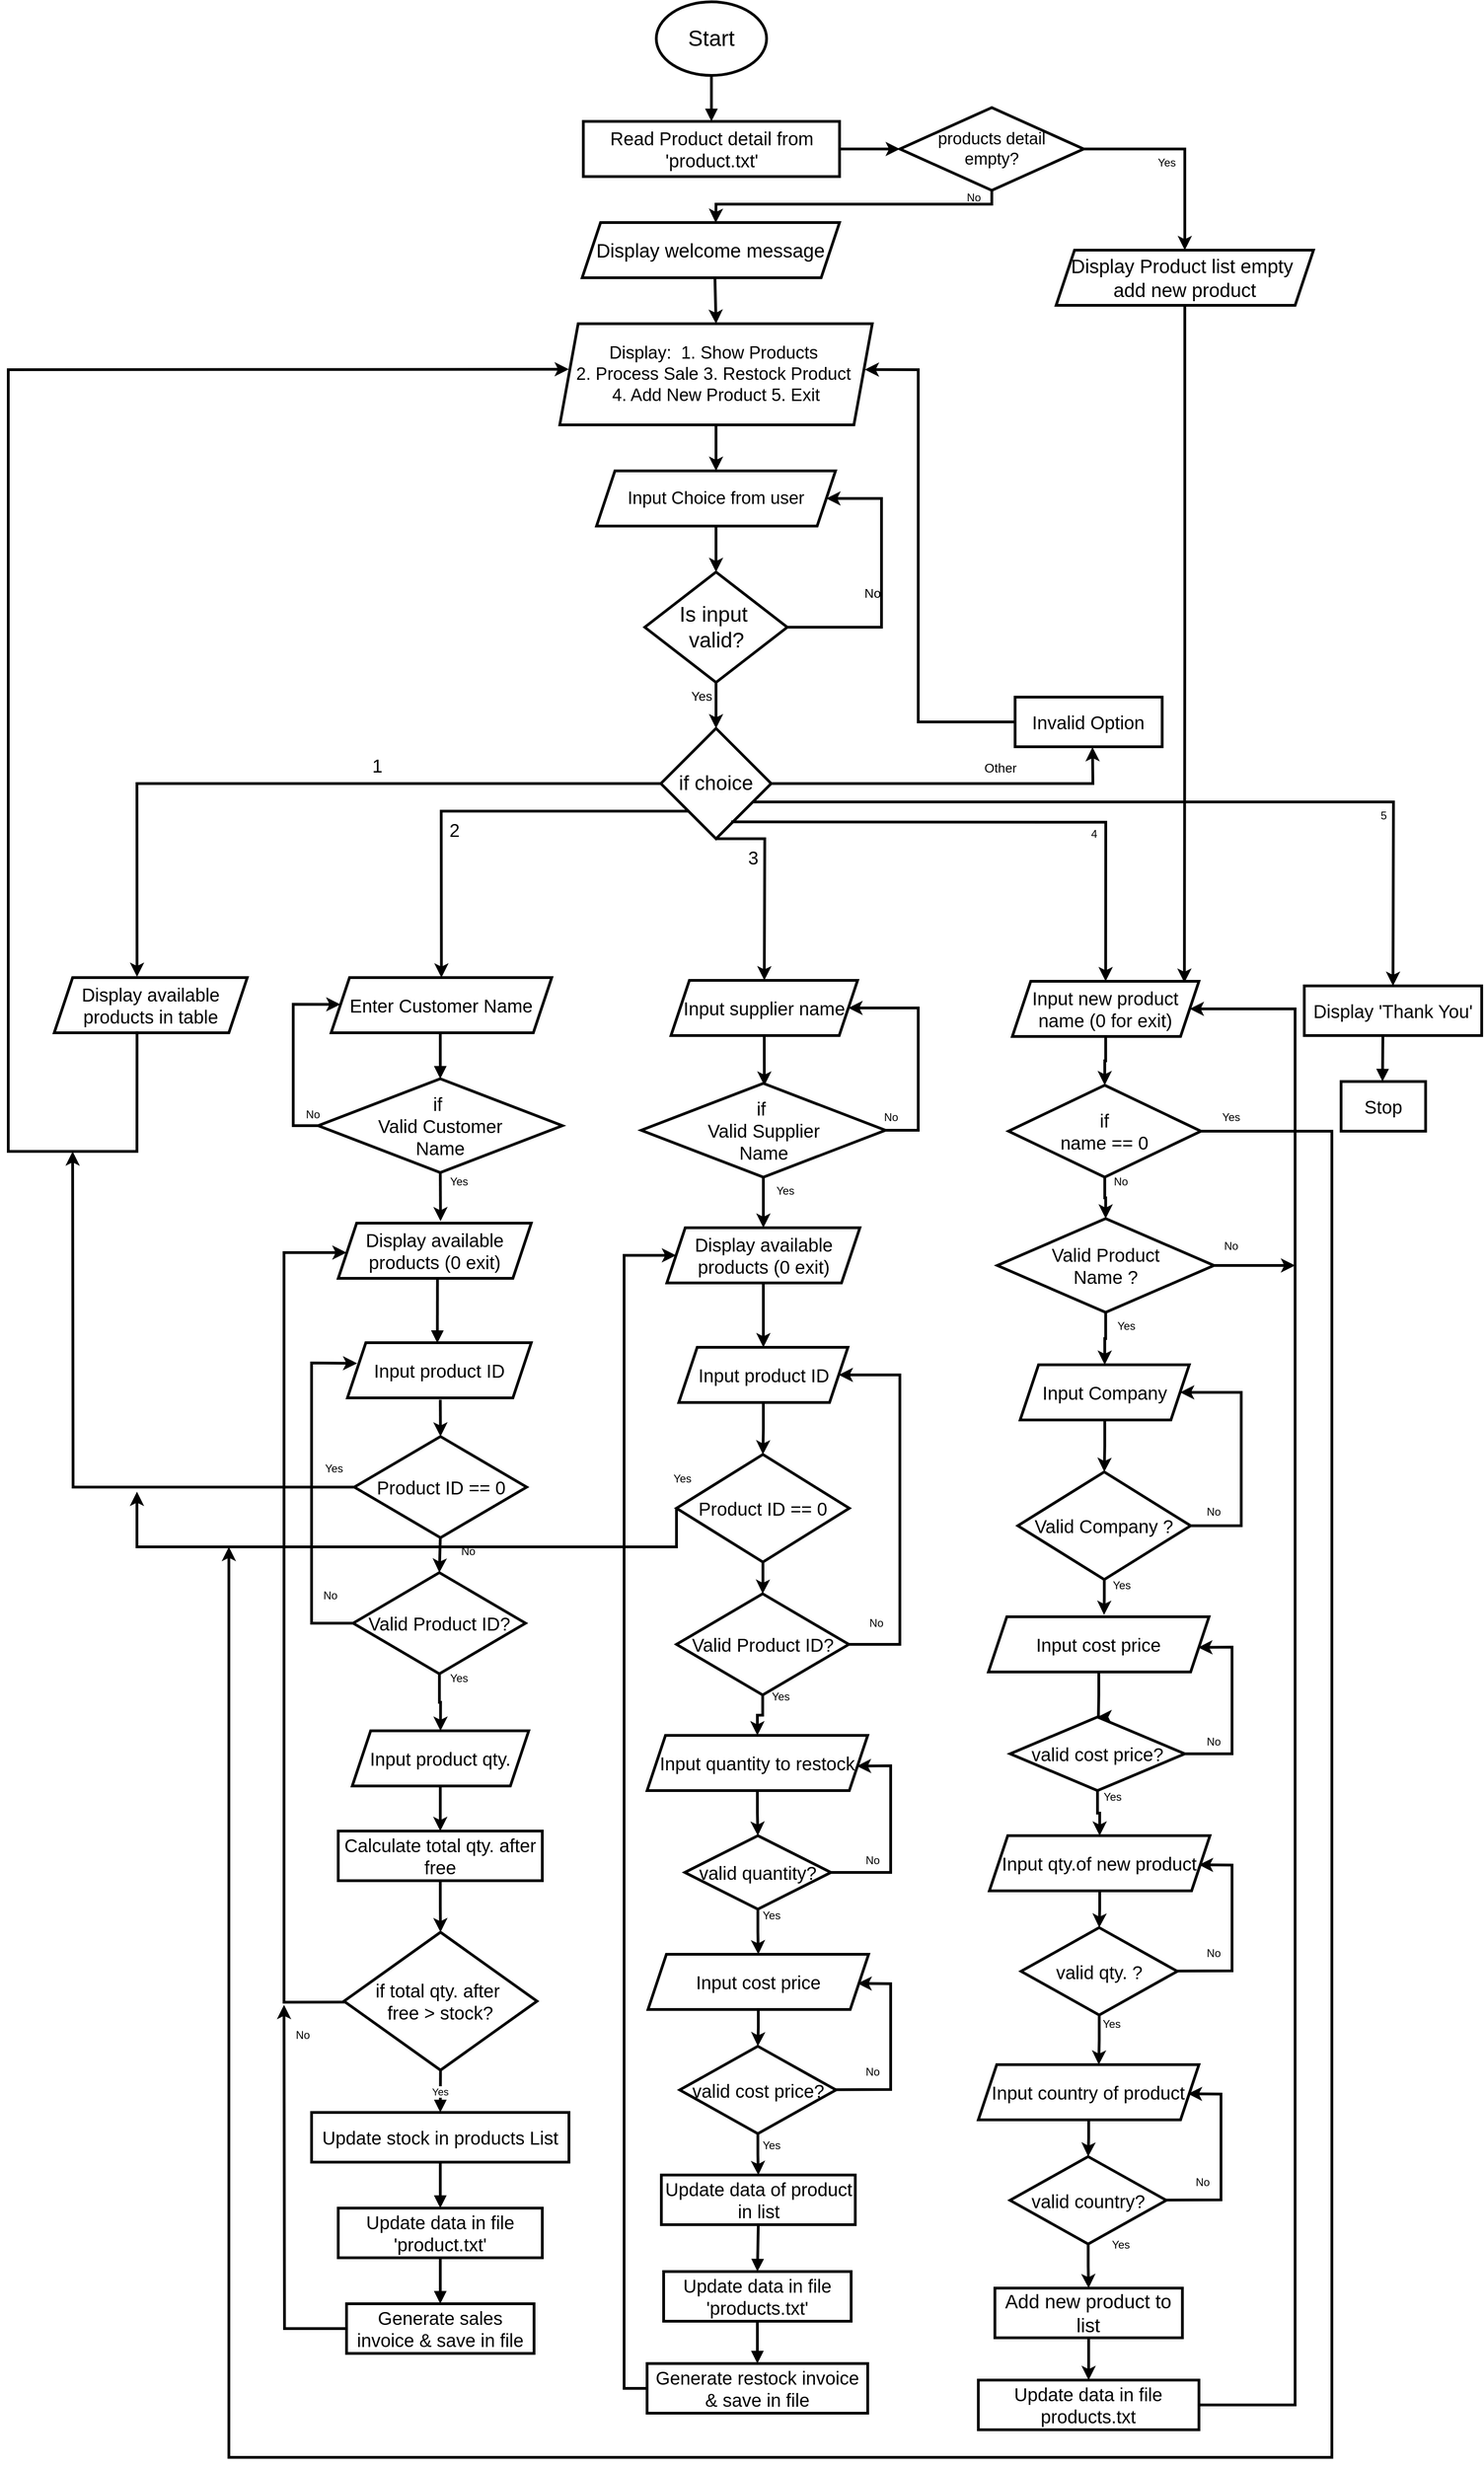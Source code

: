 <mxfile version="27.0.4">
  <diagram id="C5RBs43oDa-KdzZeNtuy" name="Page-1">
    <mxGraphModel grid="1" page="1" gridSize="10" guides="1" tooltips="1" connect="1" arrows="1" fold="1" pageScale="1" pageWidth="827" pageHeight="1169" math="0" shadow="0">
      <root>
        <mxCell id="WIyWlLk6GJQsqaUBKTNV-0" />
        <mxCell id="WIyWlLk6GJQsqaUBKTNV-1" parent="WIyWlLk6GJQsqaUBKTNV-0" />
        <mxCell id="2gYAxQZ4vQrhyPW2zkAL-4" value="Is input &#xa;valid?" style="rhombus;strokeWidth=3;whiteSpace=wrap;fontSize=23;" vertex="1" parent="WIyWlLk6GJQsqaUBKTNV-1">
          <mxGeometry x="1002.5" y="420" width="155" height="120" as="geometry" />
        </mxCell>
        <mxCell id="2gYAxQZ4vQrhyPW2zkAL-9" value="Invalid Option" style="whiteSpace=wrap;strokeWidth=3;fontSize=20;" vertex="1" parent="WIyWlLk6GJQsqaUBKTNV-1">
          <mxGeometry x="1405.37" y="556" width="160" height="54" as="geometry" />
        </mxCell>
        <mxCell id="2gYAxQZ4vQrhyPW2zkAL-15" value="Product ID == 0" style="rhombus;strokeWidth=3;whiteSpace=wrap;fontSize=20;" vertex="1" parent="WIyWlLk6GJQsqaUBKTNV-1">
          <mxGeometry x="686.5" y="1360" width="187.5" height="110" as="geometry" />
        </mxCell>
        <mxCell id="2gYAxQZ4vQrhyPW2zkAL-18" value="if total qty. after &#xa;free &gt; stock?" style="rhombus;strokeWidth=3;whiteSpace=wrap;fontSize=20;" vertex="1" parent="WIyWlLk6GJQsqaUBKTNV-1">
          <mxGeometry x="675.25" y="1899" width="210" height="150" as="geometry" />
        </mxCell>
        <mxCell id="2gYAxQZ4vQrhyPW2zkAL-19" value="Update stock in products List" style="whiteSpace=wrap;strokeWidth=3;fontSize=20;" vertex="1" parent="WIyWlLk6GJQsqaUBKTNV-1">
          <mxGeometry x="640" y="2095" width="280" height="54" as="geometry" />
        </mxCell>
        <mxCell id="2gYAxQZ4vQrhyPW2zkAL-20" value="Update data in file &#39;product.txt&#39;" style="whiteSpace=wrap;strokeWidth=3;fontSize=20;" vertex="1" parent="WIyWlLk6GJQsqaUBKTNV-1">
          <mxGeometry x="669" y="2199" width="222" height="54" as="geometry" />
        </mxCell>
        <mxCell id="nobR14GcMmVZkd8fnn23-157" style="edgeStyle=orthogonalEdgeStyle;rounded=0;orthogonalLoop=1;jettySize=auto;html=1;strokeWidth=3;" edge="1" parent="WIyWlLk6GJQsqaUBKTNV-1" source="2gYAxQZ4vQrhyPW2zkAL-21">
          <mxGeometry relative="1" as="geometry">
            <mxPoint x="610" y="1978" as="targetPoint" />
          </mxGeometry>
        </mxCell>
        <mxCell id="2gYAxQZ4vQrhyPW2zkAL-21" value="Generate sales invoice &amp; save in file" style="whiteSpace=wrap;strokeWidth=3;fontSize=20;" vertex="1" parent="WIyWlLk6GJQsqaUBKTNV-1">
          <mxGeometry x="678" y="2303" width="204" height="54" as="geometry" />
        </mxCell>
        <mxCell id="nobR14GcMmVZkd8fnn23-161" style="edgeStyle=orthogonalEdgeStyle;rounded=0;orthogonalLoop=1;jettySize=auto;html=1;entryX=0.5;entryY=0;entryDx=0;entryDy=0;strokeWidth=3;" edge="1" parent="WIyWlLk6GJQsqaUBKTNV-1" source="2gYAxQZ4vQrhyPW2zkAL-25" target="nobR14GcMmVZkd8fnn23-159">
          <mxGeometry relative="1" as="geometry" />
        </mxCell>
        <mxCell id="nobR14GcMmVZkd8fnn23-174" style="edgeStyle=orthogonalEdgeStyle;rounded=0;orthogonalLoop=1;jettySize=auto;html=1;exitX=0;exitY=0.5;exitDx=0;exitDy=0;strokeWidth=3;" edge="1" parent="WIyWlLk6GJQsqaUBKTNV-1" source="2gYAxQZ4vQrhyPW2zkAL-25">
          <mxGeometry relative="1" as="geometry">
            <mxPoint x="450" y="1420" as="targetPoint" />
            <Array as="points">
              <mxPoint x="1037" y="1480" />
              <mxPoint x="450" y="1480" />
            </Array>
          </mxGeometry>
        </mxCell>
        <mxCell id="2gYAxQZ4vQrhyPW2zkAL-25" value="Product ID == 0" style="rhombus;strokeWidth=3;whiteSpace=wrap;fontSize=20;" vertex="1" parent="WIyWlLk6GJQsqaUBKTNV-1">
          <mxGeometry x="1037" y="1379.5" width="188" height="117" as="geometry" />
        </mxCell>
        <mxCell id="nobR14GcMmVZkd8fnn23-61" style="edgeStyle=orthogonalEdgeStyle;rounded=0;orthogonalLoop=1;jettySize=auto;html=1;entryX=0.5;entryY=0;entryDx=0;entryDy=0;strokeWidth=3;" edge="1" parent="WIyWlLk6GJQsqaUBKTNV-1" source="2gYAxQZ4vQrhyPW2zkAL-27" target="2QDO2DE-Og6qvGLziXUL-4">
          <mxGeometry relative="1" as="geometry" />
        </mxCell>
        <mxCell id="2gYAxQZ4vQrhyPW2zkAL-27" value="valid quantity?" style="rhombus;strokeWidth=3;whiteSpace=wrap;fontSize=20;" vertex="1" parent="WIyWlLk6GJQsqaUBKTNV-1">
          <mxGeometry x="1046" y="1794" width="159" height="80" as="geometry" />
        </mxCell>
        <mxCell id="nobR14GcMmVZkd8fnn23-69" style="edgeStyle=orthogonalEdgeStyle;rounded=0;orthogonalLoop=1;jettySize=auto;html=1;entryX=0.5;entryY=0;entryDx=0;entryDy=0;strokeWidth=3;" edge="1" parent="WIyWlLk6GJQsqaUBKTNV-1" source="2gYAxQZ4vQrhyPW2zkAL-29" target="2gYAxQZ4vQrhyPW2zkAL-30">
          <mxGeometry relative="1" as="geometry" />
        </mxCell>
        <mxCell id="2gYAxQZ4vQrhyPW2zkAL-29" value="valid cost price?" style="rhombus;strokeWidth=3;whiteSpace=wrap;fontSize=20;" vertex="1" parent="WIyWlLk6GJQsqaUBKTNV-1">
          <mxGeometry x="1040.5" y="2023" width="170" height="95" as="geometry" />
        </mxCell>
        <mxCell id="2gYAxQZ4vQrhyPW2zkAL-30" value="Update data of product in list" style="whiteSpace=wrap;strokeWidth=3;fontSize=20;" vertex="1" parent="WIyWlLk6GJQsqaUBKTNV-1">
          <mxGeometry x="1020.5" y="2163" width="211" height="54" as="geometry" />
        </mxCell>
        <mxCell id="2gYAxQZ4vQrhyPW2zkAL-31" value="Update data in file &#39;products.txt&#39;" style="whiteSpace=wrap;strokeWidth=3;fontSize=20;" vertex="1" parent="WIyWlLk6GJQsqaUBKTNV-1">
          <mxGeometry x="1023" y="2268" width="204" height="54" as="geometry" />
        </mxCell>
        <mxCell id="nobR14GcMmVZkd8fnn23-166" style="edgeStyle=orthogonalEdgeStyle;rounded=0;orthogonalLoop=1;jettySize=auto;html=1;entryX=0;entryY=0.5;entryDx=0;entryDy=0;strokeWidth=3;" edge="1" parent="WIyWlLk6GJQsqaUBKTNV-1" source="2gYAxQZ4vQrhyPW2zkAL-32" target="nobR14GcMmVZkd8fnn23-57">
          <mxGeometry relative="1" as="geometry">
            <Array as="points">
              <mxPoint x="980" y="2395" />
              <mxPoint x="980" y="1163" />
            </Array>
          </mxGeometry>
        </mxCell>
        <mxCell id="2gYAxQZ4vQrhyPW2zkAL-32" value="Generate restock invoice &amp; save in file" style="whiteSpace=wrap;strokeWidth=3;fontSize=20;" vertex="1" parent="WIyWlLk6GJQsqaUBKTNV-1">
          <mxGeometry x="1005" y="2368" width="240" height="54" as="geometry" />
        </mxCell>
        <mxCell id="2gYAxQZ4vQrhyPW2zkAL-34" value="Display &#39;Thank You&#39;" style="whiteSpace=wrap;strokeWidth=3;fontSize=20;" vertex="1" parent="WIyWlLk6GJQsqaUBKTNV-1">
          <mxGeometry x="1720" y="870" width="193" height="54" as="geometry" />
        </mxCell>
        <mxCell id="2gYAxQZ4vQrhyPW2zkAL-35" value="Stop" style="whiteSpace=wrap;strokeWidth=3;fontSize=20;" vertex="1" parent="WIyWlLk6GJQsqaUBKTNV-1">
          <mxGeometry x="1760" y="974" width="92" height="54" as="geometry" />
        </mxCell>
        <mxCell id="2gYAxQZ4vQrhyPW2zkAL-51" value="" style="curved=1;startArrow=none;endArrow=block;rounded=0;entryX=0.5;entryY=0;entryDx=0;entryDy=0;strokeWidth=3;" edge="1" parent="WIyWlLk6GJQsqaUBKTNV-1" target="nobR14GcMmVZkd8fnn23-43">
          <mxGeometry relative="1" as="geometry">
            <Array as="points" />
            <mxPoint x="780" y="922" as="sourcePoint" />
            <mxPoint x="780" y="970" as="targetPoint" />
          </mxGeometry>
        </mxCell>
        <mxCell id="2gYAxQZ4vQrhyPW2zkAL-60" value="Yes" style="curved=1;startArrow=none;endArrow=block;exitX=0.5;exitY=1;entryX=0.5;entryY=0;rounded=0;strokeWidth=3;" edge="1" parent="WIyWlLk6GJQsqaUBKTNV-1" source="2gYAxQZ4vQrhyPW2zkAL-18" target="2gYAxQZ4vQrhyPW2zkAL-19">
          <mxGeometry relative="1" as="geometry">
            <Array as="points" />
          </mxGeometry>
        </mxCell>
        <mxCell id="2gYAxQZ4vQrhyPW2zkAL-61" value="" style="curved=1;startArrow=none;endArrow=block;exitX=0.5;exitY=1;entryX=0.5;entryY=0;rounded=0;strokeWidth=3;" edge="1" parent="WIyWlLk6GJQsqaUBKTNV-1" source="2gYAxQZ4vQrhyPW2zkAL-19" target="2gYAxQZ4vQrhyPW2zkAL-20">
          <mxGeometry relative="1" as="geometry">
            <Array as="points" />
          </mxGeometry>
        </mxCell>
        <mxCell id="2gYAxQZ4vQrhyPW2zkAL-62" value="" style="curved=1;startArrow=none;endArrow=block;exitX=0.5;exitY=1;entryX=0.5;entryY=0;rounded=0;strokeWidth=3;" edge="1" parent="WIyWlLk6GJQsqaUBKTNV-1" source="2gYAxQZ4vQrhyPW2zkAL-20" target="2gYAxQZ4vQrhyPW2zkAL-21">
          <mxGeometry relative="1" as="geometry">
            <Array as="points" />
          </mxGeometry>
        </mxCell>
        <mxCell id="2gYAxQZ4vQrhyPW2zkAL-76" value="" style="curved=1;startArrow=none;endArrow=block;exitX=0.5;exitY=1;entryX=0.5;entryY=0;rounded=0;strokeWidth=3;" edge="1" parent="WIyWlLk6GJQsqaUBKTNV-1" source="2gYAxQZ4vQrhyPW2zkAL-30" target="2gYAxQZ4vQrhyPW2zkAL-31">
          <mxGeometry relative="1" as="geometry">
            <Array as="points" />
          </mxGeometry>
        </mxCell>
        <mxCell id="2gYAxQZ4vQrhyPW2zkAL-77" value="" style="curved=1;startArrow=none;endArrow=block;exitX=0.5;exitY=1;entryX=0.5;entryY=0;rounded=0;strokeWidth=3;" edge="1" parent="WIyWlLk6GJQsqaUBKTNV-1" source="2gYAxQZ4vQrhyPW2zkAL-31" target="2gYAxQZ4vQrhyPW2zkAL-32">
          <mxGeometry relative="1" as="geometry">
            <Array as="points" />
          </mxGeometry>
        </mxCell>
        <mxCell id="2gYAxQZ4vQrhyPW2zkAL-81" value="" style="curved=1;startArrow=none;endArrow=block;exitX=0.5;exitY=1.01;entryX=0.49;entryY=0.01;rounded=0;strokeWidth=3;" edge="1" parent="WIyWlLk6GJQsqaUBKTNV-1" target="2gYAxQZ4vQrhyPW2zkAL-35">
          <mxGeometry relative="1" as="geometry">
            <Array as="points" />
            <mxPoint x="1805.5" y="924" as="sourcePoint" />
          </mxGeometry>
        </mxCell>
        <mxCell id="2gYAxQZ4vQrhyPW2zkAL-83" value="&lt;font style=&quot;font-size: 24px;&quot;&gt;Start&lt;/font&gt;" style="ellipse;whiteSpace=wrap;html=1;strokeWidth=3;" vertex="1" parent="WIyWlLk6GJQsqaUBKTNV-1">
          <mxGeometry x="1015" y="-200" width="120" height="80" as="geometry" />
        </mxCell>
        <mxCell id="2gYAxQZ4vQrhyPW2zkAL-84" value="&lt;font style=&quot;font-size: 19px;&quot;&gt;Input Choice from user&lt;/font&gt;" style="shape=parallelogram;perimeter=parallelogramPerimeter;whiteSpace=wrap;html=1;fixedSize=1;strokeWidth=3;" vertex="1" parent="WIyWlLk6GJQsqaUBKTNV-1">
          <mxGeometry x="950" y="310" width="260" height="60" as="geometry" />
        </mxCell>
        <mxCell id="2gYAxQZ4vQrhyPW2zkAL-93" value="" style="curved=1;startArrow=none;endArrow=block;exitX=0.5;exitY=1;rounded=0;exitDx=0;exitDy=0;strokeWidth=3;" edge="1" parent="WIyWlLk6GJQsqaUBKTNV-1" source="2gYAxQZ4vQrhyPW2zkAL-83" target="2gYAxQZ4vQrhyPW2zkAL-2">
          <mxGeometry relative="1" as="geometry">
            <Array as="points" />
            <mxPoint x="1069" y="490" as="sourcePoint" />
            <mxPoint x="1071" y="660" as="targetPoint" />
          </mxGeometry>
        </mxCell>
        <mxCell id="nobR14GcMmVZkd8fnn23-144" style="edgeStyle=orthogonalEdgeStyle;rounded=0;orthogonalLoop=1;jettySize=auto;html=1;entryX=0;entryY=0.5;entryDx=0;entryDy=0;strokeWidth=3;" edge="1" parent="WIyWlLk6GJQsqaUBKTNV-1" source="2gYAxQZ4vQrhyPW2zkAL-2" target="nobR14GcMmVZkd8fnn23-142">
          <mxGeometry relative="1" as="geometry" />
        </mxCell>
        <mxCell id="2gYAxQZ4vQrhyPW2zkAL-2" value="Read Product detail from &#39;product.txt&#39;" style="whiteSpace=wrap;strokeWidth=3;fontSize=20;" vertex="1" parent="WIyWlLk6GJQsqaUBKTNV-1">
          <mxGeometry x="935.62" y="-70" width="278.75" height="60" as="geometry" />
        </mxCell>
        <mxCell id="2gYAxQZ4vQrhyPW2zkAL-94" value="&lt;font style=&quot;font-size: 19px;&quot;&gt;Display:&amp;nbsp;&amp;nbsp;&lt;/font&gt;&lt;span style=&quot;font-size: 19px; background-color: transparent; color: light-dark(rgb(0, 0, 0), rgb(255, 255, 255));&quot;&gt;1. Show Products&amp;nbsp;&lt;/span&gt;&lt;div&gt;&lt;div&gt;&lt;font style=&quot;font-size: 19px;&quot;&gt;2. Process Sale&amp;nbsp;&lt;/font&gt;&lt;span style=&quot;font-size: 19px; background-color: transparent; color: light-dark(rgb(0, 0, 0), rgb(255, 255, 255));&quot;&gt;3.&amp;nbsp;&lt;/span&gt;&lt;span style=&quot;font-size: 19px; background-color: transparent; color: light-dark(rgb(0, 0, 0), rgb(255, 255, 255));&quot;&gt;Restock Product&amp;nbsp;&lt;/span&gt;&lt;/div&gt;&lt;div&gt;&lt;span style=&quot;background-color: transparent; color: light-dark(rgb(0, 0, 0), rgb(255, 255, 255));&quot;&gt;&lt;font style=&quot;font-size: 19px;&quot;&gt;4. Add New Product&amp;nbsp;&lt;/font&gt;&lt;/span&gt;&lt;span style=&quot;font-size: 19px; background-color: transparent; color: light-dark(rgb(0, 0, 0), rgb(255, 255, 255));&quot;&gt;5. Exit&lt;/span&gt;&lt;/div&gt;&lt;/div&gt;" style="shape=parallelogram;perimeter=parallelogramPerimeter;whiteSpace=wrap;html=1;fixedSize=1;strokeWidth=3;" vertex="1" parent="WIyWlLk6GJQsqaUBKTNV-1">
          <mxGeometry x="910" y="150" width="340" height="110" as="geometry" />
        </mxCell>
        <mxCell id="2gYAxQZ4vQrhyPW2zkAL-96" value="&lt;font style=&quot;font-size: 22px;&quot;&gt;if choice&lt;/font&gt;" style="strokeWidth=3;html=1;shape=mxgraph.flowchart.decision;whiteSpace=wrap;" vertex="1" parent="WIyWlLk6GJQsqaUBKTNV-1">
          <mxGeometry x="1020" y="590" width="120" height="120" as="geometry" />
        </mxCell>
        <mxCell id="2gYAxQZ4vQrhyPW2zkAL-97" value="" style="endArrow=classic;html=1;rounded=0;entryX=0.429;entryY=-0.014;entryDx=0;entryDy=0;exitX=0;exitY=0.5;exitDx=0;exitDy=0;exitPerimeter=0;strokeWidth=3;entryPerimeter=0;" edge="1" parent="WIyWlLk6GJQsqaUBKTNV-1" source="2gYAxQZ4vQrhyPW2zkAL-96" target="nobR14GcMmVZkd8fnn23-28">
          <mxGeometry width="50" height="50" relative="1" as="geometry">
            <mxPoint x="1032" y="733" as="sourcePoint" />
            <mxPoint x="433" y="930" as="targetPoint" />
            <Array as="points">
              <mxPoint x="450" y="650" />
            </Array>
          </mxGeometry>
        </mxCell>
        <mxCell id="2gYAxQZ4vQrhyPW2zkAL-101" value="&lt;font style=&quot;font-size: 20px;&quot;&gt;1&lt;/font&gt;" style="text;html=1;align=center;verticalAlign=middle;resizable=0;points=[];autosize=1;strokeColor=none;fillColor=none;strokeWidth=3;" vertex="1" parent="WIyWlLk6GJQsqaUBKTNV-1">
          <mxGeometry x="696" y="610" width="30" height="40" as="geometry" />
        </mxCell>
        <mxCell id="2gYAxQZ4vQrhyPW2zkAL-102" value="&lt;font style=&quot;font-size: 20px;&quot;&gt;2&lt;/font&gt;" style="text;html=1;align=center;verticalAlign=middle;resizable=0;points=[];autosize=1;strokeColor=none;fillColor=none;strokeWidth=3;" vertex="1" parent="WIyWlLk6GJQsqaUBKTNV-1">
          <mxGeometry x="780" y="680" width="30" height="40" as="geometry" />
        </mxCell>
        <mxCell id="2gYAxQZ4vQrhyPW2zkAL-104" value="&lt;font style=&quot;font-size: 20px;&quot;&gt;3&lt;/font&gt;" style="text;html=1;align=center;verticalAlign=middle;resizable=0;points=[];autosize=1;strokeColor=none;fillColor=none;strokeWidth=3;" vertex="1" parent="WIyWlLk6GJQsqaUBKTNV-1">
          <mxGeometry x="1105" y="710" width="30" height="40" as="geometry" />
        </mxCell>
        <mxCell id="2gYAxQZ4vQrhyPW2zkAL-135" value="" style="endArrow=classic;html=1;rounded=0;entryX=0.526;entryY=1.007;entryDx=0;entryDy=0;exitX=1;exitY=0.5;exitDx=0;exitDy=0;exitPerimeter=0;strokeWidth=3;entryPerimeter=0;" edge="1" parent="WIyWlLk6GJQsqaUBKTNV-1" source="2gYAxQZ4vQrhyPW2zkAL-96" target="2gYAxQZ4vQrhyPW2zkAL-9">
          <mxGeometry width="50" height="50" relative="1" as="geometry">
            <mxPoint x="1111" y="713" as="sourcePoint" />
            <mxPoint x="1640.04" y="1006.026" as="targetPoint" />
            <Array as="points">
              <mxPoint x="1490" y="650" />
            </Array>
          </mxGeometry>
        </mxCell>
        <mxCell id="2gYAxQZ4vQrhyPW2zkAL-138" value="&lt;font style=&quot;font-size: 20px;&quot;&gt;Enter Customer Name&lt;/font&gt;" style="shape=parallelogram;perimeter=parallelogramPerimeter;whiteSpace=wrap;html=1;fixedSize=1;strokeWidth=3;" vertex="1" parent="WIyWlLk6GJQsqaUBKTNV-1">
          <mxGeometry x="661.25" y="861" width="240" height="60" as="geometry" />
        </mxCell>
        <mxCell id="2QDO2DE-Og6qvGLziXUL-3" value="&lt;span style=&quot;font-size: 20px;&quot;&gt;Input product qty.&lt;/span&gt;" style="shape=parallelogram;perimeter=parallelogramPerimeter;whiteSpace=wrap;html=1;fixedSize=1;strokeWidth=3;" vertex="1" parent="WIyWlLk6GJQsqaUBKTNV-1">
          <mxGeometry x="684.25" y="1680" width="192" height="60" as="geometry" />
        </mxCell>
        <mxCell id="nobR14GcMmVZkd8fnn23-65" style="edgeStyle=orthogonalEdgeStyle;rounded=0;orthogonalLoop=1;jettySize=auto;html=1;entryX=0.5;entryY=0;entryDx=0;entryDy=0;strokeWidth=3;" edge="1" parent="WIyWlLk6GJQsqaUBKTNV-1" source="2QDO2DE-Og6qvGLziXUL-4" target="2gYAxQZ4vQrhyPW2zkAL-29">
          <mxGeometry relative="1" as="geometry" />
        </mxCell>
        <mxCell id="2QDO2DE-Og6qvGLziXUL-4" value="&lt;span style=&quot;font-size: 20px;&quot;&gt;Input cost price&lt;/span&gt;" style="shape=parallelogram;perimeter=parallelogramPerimeter;whiteSpace=wrap;html=1;fixedSize=1;strokeWidth=3;" vertex="1" parent="WIyWlLk6GJQsqaUBKTNV-1">
          <mxGeometry x="1006" y="1923" width="240" height="60" as="geometry" />
        </mxCell>
        <mxCell id="nobR14GcMmVZkd8fnn23-60" style="edgeStyle=orthogonalEdgeStyle;rounded=0;orthogonalLoop=1;jettySize=auto;html=1;entryX=0.5;entryY=0;entryDx=0;entryDy=0;strokeWidth=3;" edge="1" parent="WIyWlLk6GJQsqaUBKTNV-1" source="2QDO2DE-Og6qvGLziXUL-5" target="2gYAxQZ4vQrhyPW2zkAL-27">
          <mxGeometry relative="1" as="geometry" />
        </mxCell>
        <mxCell id="2QDO2DE-Og6qvGLziXUL-5" value="&lt;span style=&quot;font-size: 20px;&quot;&gt;Input quantity to restock&lt;/span&gt;" style="shape=parallelogram;perimeter=parallelogramPerimeter;whiteSpace=wrap;html=1;fixedSize=1;strokeWidth=3;" vertex="1" parent="WIyWlLk6GJQsqaUBKTNV-1">
          <mxGeometry x="1005" y="1685" width="240" height="60" as="geometry" />
        </mxCell>
        <mxCell id="nobR14GcMmVZkd8fnn23-62" style="edgeStyle=orthogonalEdgeStyle;rounded=0;orthogonalLoop=1;jettySize=auto;html=1;entryX=0.5;entryY=0;entryDx=0;entryDy=0;strokeWidth=3;" edge="1" parent="WIyWlLk6GJQsqaUBKTNV-1" source="2QDO2DE-Og6qvGLziXUL-6" target="2gYAxQZ4vQrhyPW2zkAL-25">
          <mxGeometry relative="1" as="geometry" />
        </mxCell>
        <mxCell id="2QDO2DE-Og6qvGLziXUL-6" value="&lt;span style=&quot;font-size: 20px;&quot;&gt;Input product ID&lt;/span&gt;" style="shape=parallelogram;perimeter=parallelogramPerimeter;whiteSpace=wrap;html=1;fixedSize=1;strokeWidth=3;" vertex="1" parent="WIyWlLk6GJQsqaUBKTNV-1">
          <mxGeometry x="1039.5" y="1263" width="184" height="60" as="geometry" />
        </mxCell>
        <mxCell id="nobR14GcMmVZkd8fnn23-54" style="edgeStyle=orthogonalEdgeStyle;rounded=0;orthogonalLoop=1;jettySize=auto;html=1;entryX=0.504;entryY=0.024;entryDx=0;entryDy=0;entryPerimeter=0;strokeWidth=3;" edge="1" parent="WIyWlLk6GJQsqaUBKTNV-1" source="2QDO2DE-Og6qvGLziXUL-7" target="nobR14GcMmVZkd8fnn23-53">
          <mxGeometry relative="1" as="geometry">
            <mxPoint x="1132.5" y="975" as="targetPoint" />
          </mxGeometry>
        </mxCell>
        <mxCell id="2QDO2DE-Og6qvGLziXUL-7" value="&lt;span style=&quot;font-size: 20px;&quot;&gt;Input supplier name&lt;/span&gt;" style="shape=parallelogram;perimeter=parallelogramPerimeter;whiteSpace=wrap;html=1;fixedSize=1;strokeWidth=3;" vertex="1" parent="WIyWlLk6GJQsqaUBKTNV-1">
          <mxGeometry x="1031" y="864" width="203" height="60" as="geometry" />
        </mxCell>
        <mxCell id="nobR14GcMmVZkd8fnn23-0" value="" style="endArrow=classic;html=1;rounded=0;strokeWidth=3;exitX=0.516;exitY=1.025;exitDx=0;exitDy=0;exitPerimeter=0;" edge="1" parent="WIyWlLk6GJQsqaUBKTNV-1" source="nobR14GcMmVZkd8fnn23-4">
          <mxGeometry width="50" height="50" relative="1" as="geometry">
            <mxPoint x="1079.87" y="94" as="sourcePoint" />
            <mxPoint x="1080" y="150" as="targetPoint" />
          </mxGeometry>
        </mxCell>
        <mxCell id="nobR14GcMmVZkd8fnn23-4" value="&lt;font style=&quot;font-size: 21px;&quot;&gt;Display welcome message&lt;/font&gt;" style="shape=parallelogram;perimeter=parallelogramPerimeter;whiteSpace=wrap;html=1;fixedSize=1;strokeWidth=3;" vertex="1" parent="WIyWlLk6GJQsqaUBKTNV-1">
          <mxGeometry x="934.37" y="40" width="280" height="60" as="geometry" />
        </mxCell>
        <mxCell id="nobR14GcMmVZkd8fnn23-5" value="" style="endArrow=classic;html=1;rounded=0;entryX=0.5;entryY=0;entryDx=0;entryDy=0;strokeWidth=3;" edge="1" parent="WIyWlLk6GJQsqaUBKTNV-1" target="2gYAxQZ4vQrhyPW2zkAL-84">
          <mxGeometry width="50" height="50" relative="1" as="geometry">
            <mxPoint x="1080" y="260" as="sourcePoint" />
            <mxPoint x="1130" y="210" as="targetPoint" />
          </mxGeometry>
        </mxCell>
        <mxCell id="nobR14GcMmVZkd8fnn23-6" value="" style="endArrow=classic;html=1;rounded=0;entryX=0.5;entryY=0;entryDx=0;entryDy=0;strokeWidth=3;" edge="1" parent="WIyWlLk6GJQsqaUBKTNV-1" target="2gYAxQZ4vQrhyPW2zkAL-4">
          <mxGeometry width="50" height="50" relative="1" as="geometry">
            <mxPoint x="1080" y="370" as="sourcePoint" />
            <mxPoint x="1130" y="320" as="targetPoint" />
          </mxGeometry>
        </mxCell>
        <mxCell id="nobR14GcMmVZkd8fnn23-7" value="" style="endArrow=classic;html=1;rounded=0;entryX=0.5;entryY=0;entryDx=0;entryDy=0;entryPerimeter=0;strokeWidth=3;" edge="1" parent="WIyWlLk6GJQsqaUBKTNV-1" target="2gYAxQZ4vQrhyPW2zkAL-96">
          <mxGeometry width="50" height="50" relative="1" as="geometry">
            <mxPoint x="1080" y="540" as="sourcePoint" />
            <mxPoint x="1130" y="490" as="targetPoint" />
          </mxGeometry>
        </mxCell>
        <mxCell id="nobR14GcMmVZkd8fnn23-8" value="&lt;font style=&quot;font-size: 14px;&quot;&gt;Yes&lt;/font&gt;" style="text;html=1;align=center;verticalAlign=middle;resizable=0;points=[];autosize=1;strokeColor=none;fillColor=none;strokeWidth=3;" vertex="1" parent="WIyWlLk6GJQsqaUBKTNV-1">
          <mxGeometry x="1039" y="540" width="50" height="30" as="geometry" />
        </mxCell>
        <mxCell id="nobR14GcMmVZkd8fnn23-9" value="" style="endArrow=classic;html=1;rounded=0;entryX=1;entryY=0.5;entryDx=0;entryDy=0;exitX=1;exitY=0.5;exitDx=0;exitDy=0;strokeWidth=3;" edge="1" parent="WIyWlLk6GJQsqaUBKTNV-1" source="2gYAxQZ4vQrhyPW2zkAL-4" target="2gYAxQZ4vQrhyPW2zkAL-84">
          <mxGeometry width="50" height="50" relative="1" as="geometry">
            <mxPoint x="1160" y="480" as="sourcePoint" />
            <mxPoint x="1210" y="430" as="targetPoint" />
            <Array as="points">
              <mxPoint x="1260" y="480" />
              <mxPoint x="1260" y="340" />
            </Array>
          </mxGeometry>
        </mxCell>
        <mxCell id="nobR14GcMmVZkd8fnn23-10" value="&lt;font style=&quot;font-size: 14px;&quot;&gt;No&lt;/font&gt;" style="text;html=1;align=center;verticalAlign=middle;resizable=0;points=[];autosize=1;strokeColor=none;fillColor=none;strokeWidth=3;" vertex="1" parent="WIyWlLk6GJQsqaUBKTNV-1">
          <mxGeometry x="1230" y="428" width="40" height="30" as="geometry" />
        </mxCell>
        <mxCell id="nobR14GcMmVZkd8fnn23-20" value="&lt;font style=&quot;font-size: 14px;&quot;&gt;Other&lt;/font&gt;" style="text;html=1;align=center;verticalAlign=middle;resizable=0;points=[];autosize=1;strokeColor=none;fillColor=none;strokeWidth=3;" vertex="1" parent="WIyWlLk6GJQsqaUBKTNV-1">
          <mxGeometry x="1359" y="618" width="60" height="30" as="geometry" />
        </mxCell>
        <mxCell id="nobR14GcMmVZkd8fnn23-28" value="&lt;font style=&quot;font-size: 20px;&quot;&gt;Display&amp;nbsp;&lt;/font&gt;&lt;span style=&quot;font-size: 20px; background-color: transparent; color: light-dark(rgb(0, 0, 0), rgb(255, 255, 255));&quot;&gt;available&lt;/span&gt;&lt;div&gt;&lt;span style=&quot;font-size: 20px; background-color: transparent; color: light-dark(rgb(0, 0, 0), rgb(255, 255, 255));&quot;&gt;products in table&lt;/span&gt;&lt;/div&gt;" style="shape=parallelogram;perimeter=parallelogramPerimeter;whiteSpace=wrap;html=1;fixedSize=1;strokeWidth=3;" vertex="1" parent="WIyWlLk6GJQsqaUBKTNV-1">
          <mxGeometry x="360" y="861" width="210" height="60" as="geometry" />
        </mxCell>
        <mxCell id="nobR14GcMmVZkd8fnn23-29" value="" style="endArrow=classic;html=1;rounded=0;entryX=0.029;entryY=0.45;entryDx=0;entryDy=0;entryPerimeter=0;strokeWidth=3;exitX=0.429;exitY=0.973;exitDx=0;exitDy=0;exitPerimeter=0;" edge="1" parent="WIyWlLk6GJQsqaUBKTNV-1" source="nobR14GcMmVZkd8fnn23-28" target="2gYAxQZ4vQrhyPW2zkAL-94">
          <mxGeometry width="50" height="50" relative="1" as="geometry">
            <mxPoint x="310" y="860" as="sourcePoint" />
            <mxPoint x="920" y="200" as="targetPoint" />
            <Array as="points">
              <mxPoint x="450" y="1050" />
              <mxPoint x="310" y="1050" />
              <mxPoint x="310" y="200" />
            </Array>
          </mxGeometry>
        </mxCell>
        <mxCell id="nobR14GcMmVZkd8fnn23-31" value="" style="endArrow=classic;html=1;rounded=0;entryX=0.5;entryY=0;entryDx=0;entryDy=0;strokeWidth=3;" edge="1" parent="WIyWlLk6GJQsqaUBKTNV-1" target="2gYAxQZ4vQrhyPW2zkAL-138">
          <mxGeometry width="50" height="50" relative="1" as="geometry">
            <mxPoint x="1050" y="680" as="sourcePoint" />
            <mxPoint x="1100" y="630" as="targetPoint" />
            <Array as="points">
              <mxPoint x="781" y="680" />
            </Array>
          </mxGeometry>
        </mxCell>
        <mxCell id="nobR14GcMmVZkd8fnn23-32" value="&lt;font style=&quot;font-size: 20px;&quot;&gt;Display available products (0 exit)&lt;/font&gt;" style="shape=parallelogram;perimeter=parallelogramPerimeter;whiteSpace=wrap;html=1;fixedSize=1;strokeWidth=3;" vertex="1" parent="WIyWlLk6GJQsqaUBKTNV-1">
          <mxGeometry x="669" y="1128" width="210" height="60" as="geometry" />
        </mxCell>
        <mxCell id="nobR14GcMmVZkd8fnn23-33" value="" style="curved=1;startArrow=none;endArrow=block;exitX=0.514;exitY=1.006;rounded=0;exitDx=0;exitDy=0;exitPerimeter=0;entryX=0.489;entryY=0.007;entryDx=0;entryDy=0;entryPerimeter=0;strokeWidth=3;" edge="1" parent="WIyWlLk6GJQsqaUBKTNV-1" source="nobR14GcMmVZkd8fnn23-32" target="2QDO2DE-Og6qvGLziXUL-0">
          <mxGeometry relative="1" as="geometry">
            <Array as="points" />
            <mxPoint x="775" y="1260" as="targetPoint" />
            <mxPoint x="774" y="1188" as="sourcePoint" />
          </mxGeometry>
        </mxCell>
        <mxCell id="2QDO2DE-Og6qvGLziXUL-0" value="&lt;span style=&quot;font-size: 20px;&quot;&gt;Input product ID&lt;/span&gt;" style="shape=parallelogram;perimeter=parallelogramPerimeter;whiteSpace=wrap;html=1;fixedSize=1;strokeWidth=3;" vertex="1" parent="WIyWlLk6GJQsqaUBKTNV-1">
          <mxGeometry x="679" y="1258" width="200" height="60" as="geometry" />
        </mxCell>
        <mxCell id="nobR14GcMmVZkd8fnn23-34" value="" style="endArrow=classic;html=1;rounded=0;entryX=0.5;entryY=0;entryDx=0;entryDy=0;strokeWidth=3;" edge="1" parent="WIyWlLk6GJQsqaUBKTNV-1" target="2gYAxQZ4vQrhyPW2zkAL-15">
          <mxGeometry width="50" height="50" relative="1" as="geometry">
            <mxPoint x="780" y="1320" as="sourcePoint" />
            <mxPoint x="830" y="1270" as="targetPoint" />
          </mxGeometry>
        </mxCell>
        <mxCell id="nobR14GcMmVZkd8fnn23-35" value="" style="endArrow=classic;html=1;rounded=0;strokeWidth=3;entryX=0.5;entryY=0;entryDx=0;entryDy=0;" edge="1" parent="WIyWlLk6GJQsqaUBKTNV-1" target="nobR14GcMmVZkd8fnn23-158">
          <mxGeometry width="50" height="50" relative="1" as="geometry">
            <mxPoint x="780" y="1471" as="sourcePoint" />
            <mxPoint x="780" y="1510" as="targetPoint" />
          </mxGeometry>
        </mxCell>
        <mxCell id="nobR14GcMmVZkd8fnn23-36" value="" style="endArrow=classic;html=1;rounded=0;entryX=0.5;entryY=0;entryDx=0;entryDy=0;strokeWidth=3;" edge="1" parent="WIyWlLk6GJQsqaUBKTNV-1" target="nobR14GcMmVZkd8fnn23-38">
          <mxGeometry width="50" height="50" relative="1" as="geometry">
            <mxPoint x="780" y="1739" as="sourcePoint" />
            <mxPoint x="781" y="1779" as="targetPoint" />
          </mxGeometry>
        </mxCell>
        <mxCell id="nobR14GcMmVZkd8fnn23-40" style="edgeStyle=orthogonalEdgeStyle;rounded=0;orthogonalLoop=1;jettySize=auto;html=1;entryX=0.5;entryY=0;entryDx=0;entryDy=0;strokeWidth=3;" edge="1" parent="WIyWlLk6GJQsqaUBKTNV-1" source="nobR14GcMmVZkd8fnn23-38" target="2gYAxQZ4vQrhyPW2zkAL-18">
          <mxGeometry relative="1" as="geometry" />
        </mxCell>
        <mxCell id="nobR14GcMmVZkd8fnn23-38" value="Calculate total qty. after free" style="whiteSpace=wrap;strokeWidth=3;fontSize=20;" vertex="1" parent="WIyWlLk6GJQsqaUBKTNV-1">
          <mxGeometry x="669" y="1789" width="222" height="54" as="geometry" />
        </mxCell>
        <mxCell id="nobR14GcMmVZkd8fnn23-41" value="" style="endArrow=classic;html=1;rounded=0;entryX=0.053;entryY=0.374;entryDx=0;entryDy=0;entryPerimeter=0;strokeWidth=3;exitX=0;exitY=0.5;exitDx=0;exitDy=0;" edge="1" parent="WIyWlLk6GJQsqaUBKTNV-1" source="nobR14GcMmVZkd8fnn23-158" target="2QDO2DE-Og6qvGLziXUL-0">
          <mxGeometry width="50" height="50" relative="1" as="geometry">
            <mxPoint x="680" y="1560" as="sourcePoint" />
            <mxPoint x="650" y="1300" as="targetPoint" />
            <Array as="points">
              <mxPoint x="640" y="1563" />
              <mxPoint x="640" y="1415" />
              <mxPoint x="640" y="1280" />
            </Array>
          </mxGeometry>
        </mxCell>
        <mxCell id="nobR14GcMmVZkd8fnn23-43" value="if &#xa;Valid Customer&#xa;Name" style="rhombus;strokeWidth=3;whiteSpace=wrap;fontSize=20;" vertex="1" parent="WIyWlLk6GJQsqaUBKTNV-1">
          <mxGeometry x="647.12" y="971" width="265.75" height="102" as="geometry" />
        </mxCell>
        <mxCell id="nobR14GcMmVZkd8fnn23-44" value="" style="endArrow=classic;html=1;rounded=0;entryX=0.53;entryY=-0.035;entryDx=0;entryDy=0;entryPerimeter=0;exitX=0.5;exitY=1;exitDx=0;exitDy=0;strokeWidth=3;" edge="1" parent="WIyWlLk6GJQsqaUBKTNV-1" source="nobR14GcMmVZkd8fnn23-43" target="nobR14GcMmVZkd8fnn23-32">
          <mxGeometry width="50" height="50" relative="1" as="geometry">
            <mxPoint x="780" y="1070" as="sourcePoint" />
            <mxPoint x="830" y="1020" as="targetPoint" />
          </mxGeometry>
        </mxCell>
        <mxCell id="nobR14GcMmVZkd8fnn23-45" value="" style="endArrow=classic;html=1;rounded=0;exitX=0;exitY=0.5;exitDx=0;exitDy=0;entryX=0.042;entryY=0.485;entryDx=0;entryDy=0;entryPerimeter=0;strokeWidth=3;" edge="1" parent="WIyWlLk6GJQsqaUBKTNV-1" source="nobR14GcMmVZkd8fnn23-43" target="2gYAxQZ4vQrhyPW2zkAL-138">
          <mxGeometry width="50" height="50" relative="1" as="geometry">
            <mxPoint x="650" y="1030" as="sourcePoint" />
            <mxPoint x="670" y="890" as="targetPoint" />
            <Array as="points">
              <mxPoint x="620" y="1022" />
              <mxPoint x="620" y="890" />
            </Array>
          </mxGeometry>
        </mxCell>
        <mxCell id="nobR14GcMmVZkd8fnn23-51" style="edgeStyle=orthogonalEdgeStyle;rounded=0;orthogonalLoop=1;jettySize=auto;html=1;exitX=0.007;exitY=0.507;exitDx=0;exitDy=0;entryX=0.047;entryY=0.51;entryDx=0;entryDy=0;entryPerimeter=0;exitPerimeter=0;strokeWidth=3;" edge="1" parent="WIyWlLk6GJQsqaUBKTNV-1" source="2gYAxQZ4vQrhyPW2zkAL-18">
          <mxGeometry relative="1" as="geometry">
            <mxPoint x="677.99" y="1160" as="targetPoint" />
            <mxPoint x="675.24" y="1826" as="sourcePoint" />
            <Array as="points">
              <mxPoint x="610" y="1975" />
              <mxPoint x="610" y="1160" />
            </Array>
          </mxGeometry>
        </mxCell>
        <mxCell id="nobR14GcMmVZkd8fnn23-47" value="No" style="text;html=1;align=center;verticalAlign=middle;resizable=0;points=[];autosize=1;strokeColor=none;fillColor=none;strokeWidth=3;" vertex="1" parent="WIyWlLk6GJQsqaUBKTNV-1">
          <mxGeometry x="790" y="1470" width="40" height="30" as="geometry" />
        </mxCell>
        <mxCell id="nobR14GcMmVZkd8fnn23-48" value="Yes" style="text;html=1;align=center;verticalAlign=middle;resizable=0;points=[];autosize=1;strokeColor=none;fillColor=none;strokeWidth=3;" vertex="1" parent="WIyWlLk6GJQsqaUBKTNV-1">
          <mxGeometry x="644.25" y="1380" width="40" height="30" as="geometry" />
        </mxCell>
        <mxCell id="nobR14GcMmVZkd8fnn23-49" value="Yes" style="text;html=1;align=center;verticalAlign=middle;resizable=0;points=[];autosize=1;strokeColor=none;fillColor=none;strokeWidth=3;" vertex="1" parent="WIyWlLk6GJQsqaUBKTNV-1">
          <mxGeometry x="780" y="1068" width="40" height="30" as="geometry" />
        </mxCell>
        <mxCell id="nobR14GcMmVZkd8fnn23-50" value="No" style="text;html=1;align=center;verticalAlign=middle;resizable=0;points=[];autosize=1;strokeColor=none;fillColor=none;strokeWidth=3;" vertex="1" parent="WIyWlLk6GJQsqaUBKTNV-1">
          <mxGeometry x="621.25" y="995" width="40" height="30" as="geometry" />
        </mxCell>
        <mxCell id="nobR14GcMmVZkd8fnn23-52" value="No" style="text;html=1;align=center;verticalAlign=middle;resizable=0;points=[];autosize=1;strokeColor=none;fillColor=none;strokeWidth=3;" vertex="1" parent="WIyWlLk6GJQsqaUBKTNV-1">
          <mxGeometry x="610" y="1996" width="40" height="30" as="geometry" />
        </mxCell>
        <mxCell id="nobR14GcMmVZkd8fnn23-58" style="edgeStyle=orthogonalEdgeStyle;rounded=0;orthogonalLoop=1;jettySize=auto;html=1;entryX=0.5;entryY=0;entryDx=0;entryDy=0;strokeWidth=3;" edge="1" parent="WIyWlLk6GJQsqaUBKTNV-1" source="nobR14GcMmVZkd8fnn23-53" target="nobR14GcMmVZkd8fnn23-57">
          <mxGeometry relative="1" as="geometry" />
        </mxCell>
        <mxCell id="nobR14GcMmVZkd8fnn23-53" value="if &#xa;Valid Supplier&#xa;Name" style="rhombus;strokeWidth=3;whiteSpace=wrap;fontSize=20;" vertex="1" parent="WIyWlLk6GJQsqaUBKTNV-1">
          <mxGeometry x="998.63" y="976" width="265.75" height="102" as="geometry" />
        </mxCell>
        <mxCell id="nobR14GcMmVZkd8fnn23-59" style="edgeStyle=orthogonalEdgeStyle;rounded=0;orthogonalLoop=1;jettySize=auto;html=1;entryX=0.5;entryY=0;entryDx=0;entryDy=0;strokeWidth=3;" edge="1" parent="WIyWlLk6GJQsqaUBKTNV-1" source="nobR14GcMmVZkd8fnn23-57" target="2QDO2DE-Og6qvGLziXUL-6">
          <mxGeometry relative="1" as="geometry" />
        </mxCell>
        <mxCell id="nobR14GcMmVZkd8fnn23-57" value="&lt;font style=&quot;font-size: 20px;&quot;&gt;Display available products (0 exit)&lt;/font&gt;" style="shape=parallelogram;perimeter=parallelogramPerimeter;whiteSpace=wrap;html=1;fixedSize=1;strokeWidth=3;" vertex="1" parent="WIyWlLk6GJQsqaUBKTNV-1">
          <mxGeometry x="1026.5" y="1133" width="210" height="60" as="geometry" />
        </mxCell>
        <mxCell id="nobR14GcMmVZkd8fnn23-70" value="" style="endArrow=classic;html=1;rounded=0;entryX=1;entryY=0.5;entryDx=0;entryDy=0;exitX=1;exitY=0.5;exitDx=0;exitDy=0;strokeWidth=3;" edge="1" parent="WIyWlLk6GJQsqaUBKTNV-1" source="nobR14GcMmVZkd8fnn23-53" target="2QDO2DE-Og6qvGLziXUL-7">
          <mxGeometry width="50" height="50" relative="1" as="geometry">
            <mxPoint x="1260" y="1030" as="sourcePoint" />
            <mxPoint x="1310" y="980" as="targetPoint" />
            <Array as="points">
              <mxPoint x="1300" y="1027" />
              <mxPoint x="1300" y="894" />
            </Array>
          </mxGeometry>
        </mxCell>
        <mxCell id="nobR14GcMmVZkd8fnn23-71" value="No" style="text;html=1;align=center;verticalAlign=middle;resizable=0;points=[];autosize=1;strokeColor=none;fillColor=none;strokeWidth=3;" vertex="1" parent="WIyWlLk6GJQsqaUBKTNV-1">
          <mxGeometry x="1250" y="998" width="40" height="30" as="geometry" />
        </mxCell>
        <mxCell id="nobR14GcMmVZkd8fnn23-72" value="Yes" style="text;html=1;align=center;verticalAlign=middle;resizable=0;points=[];autosize=1;strokeColor=none;fillColor=none;strokeWidth=3;" vertex="1" parent="WIyWlLk6GJQsqaUBKTNV-1">
          <mxGeometry x="1135" y="1078" width="40" height="30" as="geometry" />
        </mxCell>
        <mxCell id="nobR14GcMmVZkd8fnn23-73" value="" style="endArrow=classic;html=1;rounded=0;entryX=1;entryY=0.5;entryDx=0;entryDy=0;exitX=1;exitY=0.5;exitDx=0;exitDy=0;strokeWidth=3;" edge="1" parent="WIyWlLk6GJQsqaUBKTNV-1" source="nobR14GcMmVZkd8fnn23-159" target="2QDO2DE-Og6qvGLziXUL-6">
          <mxGeometry width="50" height="50" relative="1" as="geometry">
            <mxPoint x="1230" y="1440" as="sourcePoint" />
            <mxPoint x="1270" y="1390" as="targetPoint" />
            <Array as="points">
              <mxPoint x="1280" y="1586" />
              <mxPoint x="1280" y="1438" />
              <mxPoint x="1280" y="1293" />
            </Array>
          </mxGeometry>
        </mxCell>
        <mxCell id="nobR14GcMmVZkd8fnn23-74" value="Yes" style="text;html=1;align=center;verticalAlign=middle;resizable=0;points=[];autosize=1;strokeColor=none;fillColor=none;strokeWidth=3;" vertex="1" parent="WIyWlLk6GJQsqaUBKTNV-1">
          <mxGeometry x="1023" y="1391" width="40" height="30" as="geometry" />
        </mxCell>
        <mxCell id="nobR14GcMmVZkd8fnn23-75" value="No" style="text;html=1;align=center;verticalAlign=middle;resizable=0;points=[];autosize=1;strokeColor=none;fillColor=none;strokeWidth=3;" vertex="1" parent="WIyWlLk6GJQsqaUBKTNV-1">
          <mxGeometry x="1234" y="1548" width="40" height="30" as="geometry" />
        </mxCell>
        <mxCell id="nobR14GcMmVZkd8fnn23-76" value="" style="endArrow=classic;html=1;rounded=0;entryX=0.951;entryY=0.557;entryDx=0;entryDy=0;exitX=1;exitY=0.5;exitDx=0;exitDy=0;entryPerimeter=0;strokeWidth=3;" edge="1" parent="WIyWlLk6GJQsqaUBKTNV-1" source="2gYAxQZ4vQrhyPW2zkAL-27" target="2QDO2DE-Og6qvGLziXUL-5">
          <mxGeometry width="50" height="50" relative="1" as="geometry">
            <mxPoint x="1200" y="1838" as="sourcePoint" />
            <mxPoint x="1250" y="1788" as="targetPoint" />
            <Array as="points">
              <mxPoint x="1270" y="1834" />
              <mxPoint x="1270" y="1718" />
            </Array>
          </mxGeometry>
        </mxCell>
        <mxCell id="nobR14GcMmVZkd8fnn23-77" value="No" style="text;html=1;align=center;verticalAlign=middle;resizable=0;points=[];autosize=1;strokeColor=none;fillColor=none;strokeWidth=3;" vertex="1" parent="WIyWlLk6GJQsqaUBKTNV-1">
          <mxGeometry x="1230" y="1806" width="40" height="30" as="geometry" />
        </mxCell>
        <mxCell id="nobR14GcMmVZkd8fnn23-78" value="Yes" style="text;html=1;align=center;verticalAlign=middle;resizable=0;points=[];autosize=1;strokeColor=none;fillColor=none;strokeWidth=3;" vertex="1" parent="WIyWlLk6GJQsqaUBKTNV-1">
          <mxGeometry x="1120" y="1866" width="40" height="30" as="geometry" />
        </mxCell>
        <mxCell id="nobR14GcMmVZkd8fnn23-79" value="" style="endArrow=classic;html=1;rounded=0;entryX=0.5;entryY=0;entryDx=0;entryDy=0;strokeWidth=3;" edge="1" parent="WIyWlLk6GJQsqaUBKTNV-1" target="2QDO2DE-Og6qvGLziXUL-7">
          <mxGeometry width="50" height="50" relative="1" as="geometry">
            <mxPoint x="1080" y="710" as="sourcePoint" />
            <mxPoint x="1130" y="660" as="targetPoint" />
            <Array as="points">
              <mxPoint x="1133" y="710" />
            </Array>
          </mxGeometry>
        </mxCell>
        <mxCell id="nobR14GcMmVZkd8fnn23-80" value="" style="endArrow=classic;html=1;rounded=0;entryX=0.95;entryY=0.528;entryDx=0;entryDy=0;exitX=0.982;exitY=0.498;exitDx=0;exitDy=0;exitPerimeter=0;entryPerimeter=0;strokeWidth=3;" edge="1" parent="WIyWlLk6GJQsqaUBKTNV-1" source="2gYAxQZ4vQrhyPW2zkAL-29" target="2QDO2DE-Og6qvGLziXUL-4">
          <mxGeometry width="50" height="50" relative="1" as="geometry">
            <mxPoint x="1210" y="2070" as="sourcePoint" />
            <mxPoint x="1236" y="1955" as="targetPoint" />
            <Array as="points">
              <mxPoint x="1270" y="2070" />
              <mxPoint x="1270" y="1955" />
            </Array>
          </mxGeometry>
        </mxCell>
        <mxCell id="nobR14GcMmVZkd8fnn23-81" value="No" style="text;html=1;align=center;verticalAlign=middle;resizable=0;points=[];autosize=1;strokeColor=none;fillColor=none;strokeWidth=3;" vertex="1" parent="WIyWlLk6GJQsqaUBKTNV-1">
          <mxGeometry x="1230" y="2036" width="40" height="30" as="geometry" />
        </mxCell>
        <mxCell id="nobR14GcMmVZkd8fnn23-82" value="Yes" style="text;html=1;align=center;verticalAlign=middle;resizable=0;points=[];autosize=1;strokeColor=none;fillColor=none;strokeWidth=3;" vertex="1" parent="WIyWlLk6GJQsqaUBKTNV-1">
          <mxGeometry x="1120" y="2116" width="40" height="30" as="geometry" />
        </mxCell>
        <mxCell id="nobR14GcMmVZkd8fnn23-84" value="" style="endArrow=classic;html=1;rounded=0;exitX=0.637;exitY=0.847;exitDx=0;exitDy=0;exitPerimeter=0;entryX=0.5;entryY=0;entryDx=0;entryDy=0;strokeWidth=3;" edge="1" parent="WIyWlLk6GJQsqaUBKTNV-1" source="2gYAxQZ4vQrhyPW2zkAL-96" target="nobR14GcMmVZkd8fnn23-101">
          <mxGeometry width="50" height="50" relative="1" as="geometry">
            <mxPoint x="1106.08" y="694.92" as="sourcePoint" />
            <mxPoint x="1472" y="826" as="targetPoint" />
            <Array as="points">
              <mxPoint x="1504" y="692" />
            </Array>
          </mxGeometry>
        </mxCell>
        <mxCell id="nobR14GcMmVZkd8fnn23-85" value="Valid Company ?" style="rhombus;strokeWidth=3;whiteSpace=wrap;fontSize=20;" vertex="1" parent="WIyWlLk6GJQsqaUBKTNV-1">
          <mxGeometry x="1408.37" y="1398.5" width="188" height="117" as="geometry" />
        </mxCell>
        <mxCell id="nobR14GcMmVZkd8fnn23-86" style="edgeStyle=orthogonalEdgeStyle;rounded=0;orthogonalLoop=1;jettySize=auto;html=1;entryX=0.5;entryY=0;entryDx=0;entryDy=0;strokeWidth=3;" edge="1" parent="WIyWlLk6GJQsqaUBKTNV-1" source="nobR14GcMmVZkd8fnn23-87" target="nobR14GcMmVZkd8fnn23-95">
          <mxGeometry relative="1" as="geometry" />
        </mxCell>
        <mxCell id="nobR14GcMmVZkd8fnn23-87" value="valid cost price?" style="rhombus;strokeWidth=3;whiteSpace=wrap;fontSize=20;" vertex="1" parent="WIyWlLk6GJQsqaUBKTNV-1">
          <mxGeometry x="1400" y="1665" width="190" height="80" as="geometry" />
        </mxCell>
        <mxCell id="nobR14GcMmVZkd8fnn23-89" value="valid qty. ?" style="rhombus;strokeWidth=3;whiteSpace=wrap;fontSize=20;" vertex="1" parent="WIyWlLk6GJQsqaUBKTNV-1">
          <mxGeometry x="1411.87" y="1894" width="170" height="95" as="geometry" />
        </mxCell>
        <mxCell id="nobR14GcMmVZkd8fnn23-94" style="edgeStyle=orthogonalEdgeStyle;rounded=0;orthogonalLoop=1;jettySize=auto;html=1;entryX=0.5;entryY=0;entryDx=0;entryDy=0;strokeWidth=3;" edge="1" parent="WIyWlLk6GJQsqaUBKTNV-1" source="nobR14GcMmVZkd8fnn23-95" target="nobR14GcMmVZkd8fnn23-89">
          <mxGeometry relative="1" as="geometry" />
        </mxCell>
        <mxCell id="nobR14GcMmVZkd8fnn23-95" value="&lt;span style=&quot;font-size: 20px;&quot;&gt;Input qty.of new product&lt;/span&gt;" style="shape=parallelogram;perimeter=parallelogramPerimeter;whiteSpace=wrap;html=1;fixedSize=1;strokeWidth=3;" vertex="1" parent="WIyWlLk6GJQsqaUBKTNV-1">
          <mxGeometry x="1377.37" y="1794" width="240" height="60" as="geometry" />
        </mxCell>
        <mxCell id="nobR14GcMmVZkd8fnn23-96" style="edgeStyle=orthogonalEdgeStyle;rounded=0;orthogonalLoop=1;jettySize=auto;html=1;entryX=0.5;entryY=0;entryDx=0;entryDy=0;strokeWidth=3;" edge="1" parent="WIyWlLk6GJQsqaUBKTNV-1" source="nobR14GcMmVZkd8fnn23-97" target="nobR14GcMmVZkd8fnn23-87">
          <mxGeometry relative="1" as="geometry">
            <Array as="points">
              <mxPoint x="1496" y="1641" />
              <mxPoint x="1496" y="1641" />
              <mxPoint x="1496" y="1665" />
            </Array>
          </mxGeometry>
        </mxCell>
        <mxCell id="nobR14GcMmVZkd8fnn23-97" value="&lt;span style=&quot;font-size: 20px;&quot;&gt;Input cost price&lt;/span&gt;" style="shape=parallelogram;perimeter=parallelogramPerimeter;whiteSpace=wrap;html=1;fixedSize=1;strokeWidth=3;" vertex="1" parent="WIyWlLk6GJQsqaUBKTNV-1">
          <mxGeometry x="1376.37" y="1556" width="240" height="60" as="geometry" />
        </mxCell>
        <mxCell id="nobR14GcMmVZkd8fnn23-98" style="edgeStyle=orthogonalEdgeStyle;rounded=0;orthogonalLoop=1;jettySize=auto;html=1;entryX=0.5;entryY=0;entryDx=0;entryDy=0;strokeWidth=3;" edge="1" parent="WIyWlLk6GJQsqaUBKTNV-1" source="nobR14GcMmVZkd8fnn23-99" target="nobR14GcMmVZkd8fnn23-85">
          <mxGeometry relative="1" as="geometry" />
        </mxCell>
        <mxCell id="nobR14GcMmVZkd8fnn23-99" value="&lt;span style=&quot;font-size: 20px;&quot;&gt;Input Company&lt;/span&gt;" style="shape=parallelogram;perimeter=parallelogramPerimeter;whiteSpace=wrap;html=1;fixedSize=1;strokeWidth=3;" vertex="1" parent="WIyWlLk6GJQsqaUBKTNV-1">
          <mxGeometry x="1410.87" y="1282" width="184" height="60" as="geometry" />
        </mxCell>
        <mxCell id="nobR14GcMmVZkd8fnn23-176" style="edgeStyle=orthogonalEdgeStyle;rounded=0;orthogonalLoop=1;jettySize=auto;html=1;entryX=0.5;entryY=0;entryDx=0;entryDy=0;strokeWidth=3;" edge="1" parent="WIyWlLk6GJQsqaUBKTNV-1" source="nobR14GcMmVZkd8fnn23-101" target="nobR14GcMmVZkd8fnn23-175">
          <mxGeometry relative="1" as="geometry" />
        </mxCell>
        <mxCell id="nobR14GcMmVZkd8fnn23-101" value="&lt;span style=&quot;font-size: 20px;&quot;&gt;Input new product name (0 for exit)&lt;/span&gt;" style="shape=parallelogram;perimeter=parallelogramPerimeter;whiteSpace=wrap;html=1;fixedSize=1;strokeWidth=3;" vertex="1" parent="WIyWlLk6GJQsqaUBKTNV-1">
          <mxGeometry x="1402.37" y="865" width="203" height="60" as="geometry" />
        </mxCell>
        <mxCell id="nobR14GcMmVZkd8fnn23-102" style="edgeStyle=orthogonalEdgeStyle;rounded=0;orthogonalLoop=1;jettySize=auto;html=1;entryX=0.5;entryY=0;entryDx=0;entryDy=0;strokeWidth=3;" edge="1" parent="WIyWlLk6GJQsqaUBKTNV-1" source="nobR14GcMmVZkd8fnn23-103" target="nobR14GcMmVZkd8fnn23-99">
          <mxGeometry relative="1" as="geometry">
            <mxPoint x="1502.87" y="1280" as="targetPoint" />
          </mxGeometry>
        </mxCell>
        <mxCell id="nobR14GcMmVZkd8fnn23-180" style="edgeStyle=orthogonalEdgeStyle;rounded=0;orthogonalLoop=1;jettySize=auto;html=1;strokeWidth=3;" edge="1" parent="WIyWlLk6GJQsqaUBKTNV-1" source="nobR14GcMmVZkd8fnn23-103">
          <mxGeometry relative="1" as="geometry">
            <mxPoint x="1710.0" y="1174.0" as="targetPoint" />
          </mxGeometry>
        </mxCell>
        <mxCell id="nobR14GcMmVZkd8fnn23-103" value="Valid Product&#xa;Name ?" style="rhombus;strokeWidth=3;whiteSpace=wrap;fontSize=20;" vertex="1" parent="WIyWlLk6GJQsqaUBKTNV-1">
          <mxGeometry x="1386" y="1123" width="235.75" height="102" as="geometry" />
        </mxCell>
        <mxCell id="nobR14GcMmVZkd8fnn23-106" style="edgeStyle=orthogonalEdgeStyle;rounded=0;orthogonalLoop=1;jettySize=auto;html=1;entryX=0.524;entryY=-0.034;entryDx=0;entryDy=0;entryPerimeter=0;strokeWidth=3;" edge="1" parent="WIyWlLk6GJQsqaUBKTNV-1" source="nobR14GcMmVZkd8fnn23-85" target="nobR14GcMmVZkd8fnn23-97">
          <mxGeometry relative="1" as="geometry" />
        </mxCell>
        <mxCell id="nobR14GcMmVZkd8fnn23-109" value="Yes" style="text;html=1;align=center;verticalAlign=middle;resizable=0;points=[];autosize=1;strokeColor=none;fillColor=none;strokeWidth=3;" vertex="1" parent="WIyWlLk6GJQsqaUBKTNV-1">
          <mxGeometry x="1506.37" y="1225" width="40" height="30" as="geometry" />
        </mxCell>
        <mxCell id="nobR14GcMmVZkd8fnn23-110" value="" style="endArrow=classic;html=1;rounded=0;entryX=1;entryY=0.5;entryDx=0;entryDy=0;exitX=1;exitY=0.5;exitDx=0;exitDy=0;strokeWidth=3;" edge="1" parent="WIyWlLk6GJQsqaUBKTNV-1" source="nobR14GcMmVZkd8fnn23-85" target="nobR14GcMmVZkd8fnn23-99">
          <mxGeometry width="50" height="50" relative="1" as="geometry">
            <mxPoint x="1601.37" y="1459" as="sourcePoint" />
            <mxPoint x="1641.37" y="1409" as="targetPoint" />
            <Array as="points">
              <mxPoint x="1651.37" y="1457" />
              <mxPoint x="1651.37" y="1312" />
            </Array>
          </mxGeometry>
        </mxCell>
        <mxCell id="nobR14GcMmVZkd8fnn23-111" value="Yes" style="text;html=1;align=center;verticalAlign=middle;resizable=0;points=[];autosize=1;strokeColor=none;fillColor=none;strokeWidth=3;" vertex="1" parent="WIyWlLk6GJQsqaUBKTNV-1">
          <mxGeometry x="1501.37" y="1507" width="40" height="30" as="geometry" />
        </mxCell>
        <mxCell id="nobR14GcMmVZkd8fnn23-112" value="No" style="text;html=1;align=center;verticalAlign=middle;resizable=0;points=[];autosize=1;strokeColor=none;fillColor=none;strokeWidth=3;" vertex="1" parent="WIyWlLk6GJQsqaUBKTNV-1">
          <mxGeometry x="1601.37" y="1427" width="40" height="30" as="geometry" />
        </mxCell>
        <mxCell id="nobR14GcMmVZkd8fnn23-113" value="" style="endArrow=classic;html=1;rounded=0;entryX=0.951;entryY=0.557;entryDx=0;entryDy=0;exitX=1;exitY=0.5;exitDx=0;exitDy=0;entryPerimeter=0;strokeWidth=3;" edge="1" parent="WIyWlLk6GJQsqaUBKTNV-1" source="nobR14GcMmVZkd8fnn23-87" target="nobR14GcMmVZkd8fnn23-97">
          <mxGeometry width="50" height="50" relative="1" as="geometry">
            <mxPoint x="1571.37" y="1709" as="sourcePoint" />
            <mxPoint x="1621.37" y="1659" as="targetPoint" />
            <Array as="points">
              <mxPoint x="1641.37" y="1705" />
              <mxPoint x="1641.37" y="1589" />
            </Array>
          </mxGeometry>
        </mxCell>
        <mxCell id="nobR14GcMmVZkd8fnn23-114" value="No" style="text;html=1;align=center;verticalAlign=middle;resizable=0;points=[];autosize=1;strokeColor=none;fillColor=none;strokeWidth=3;" vertex="1" parent="WIyWlLk6GJQsqaUBKTNV-1">
          <mxGeometry x="1601.37" y="1677" width="40" height="30" as="geometry" />
        </mxCell>
        <mxCell id="nobR14GcMmVZkd8fnn23-115" value="Yes" style="text;html=1;align=center;verticalAlign=middle;resizable=0;points=[];autosize=1;strokeColor=none;fillColor=none;strokeWidth=3;" vertex="1" parent="WIyWlLk6GJQsqaUBKTNV-1">
          <mxGeometry x="1491.37" y="1737" width="40" height="30" as="geometry" />
        </mxCell>
        <mxCell id="nobR14GcMmVZkd8fnn23-116" value="" style="endArrow=classic;html=1;rounded=0;entryX=0.95;entryY=0.528;entryDx=0;entryDy=0;exitX=0.982;exitY=0.498;exitDx=0;exitDy=0;exitPerimeter=0;entryPerimeter=0;strokeWidth=3;" edge="1" parent="WIyWlLk6GJQsqaUBKTNV-1" source="nobR14GcMmVZkd8fnn23-89" target="nobR14GcMmVZkd8fnn23-95">
          <mxGeometry width="50" height="50" relative="1" as="geometry">
            <mxPoint x="1581.37" y="1941" as="sourcePoint" />
            <mxPoint x="1607.37" y="1826" as="targetPoint" />
            <Array as="points">
              <mxPoint x="1641.37" y="1941" />
              <mxPoint x="1641.37" y="1826" />
            </Array>
          </mxGeometry>
        </mxCell>
        <mxCell id="nobR14GcMmVZkd8fnn23-117" value="No" style="text;html=1;align=center;verticalAlign=middle;resizable=0;points=[];autosize=1;strokeColor=none;fillColor=none;strokeWidth=3;" vertex="1" parent="WIyWlLk6GJQsqaUBKTNV-1">
          <mxGeometry x="1601.37" y="1907" width="40" height="30" as="geometry" />
        </mxCell>
        <mxCell id="nobR14GcMmVZkd8fnn23-132" style="edgeStyle=orthogonalEdgeStyle;rounded=0;orthogonalLoop=1;jettySize=auto;html=1;entryX=0.5;entryY=0;entryDx=0;entryDy=0;strokeWidth=3;" edge="1" parent="WIyWlLk6GJQsqaUBKTNV-1" source="nobR14GcMmVZkd8fnn23-119" target="nobR14GcMmVZkd8fnn23-128">
          <mxGeometry relative="1" as="geometry" />
        </mxCell>
        <mxCell id="nobR14GcMmVZkd8fnn23-119" value="valid country?" style="rhombus;strokeWidth=3;whiteSpace=wrap;fontSize=20;" vertex="1" parent="WIyWlLk6GJQsqaUBKTNV-1">
          <mxGeometry x="1399.87" y="2143" width="170" height="95" as="geometry" />
        </mxCell>
        <mxCell id="nobR14GcMmVZkd8fnn23-120" style="edgeStyle=orthogonalEdgeStyle;rounded=0;orthogonalLoop=1;jettySize=auto;html=1;entryX=0.5;entryY=0;entryDx=0;entryDy=0;strokeWidth=3;" edge="1" parent="WIyWlLk6GJQsqaUBKTNV-1" source="nobR14GcMmVZkd8fnn23-121" target="nobR14GcMmVZkd8fnn23-119">
          <mxGeometry relative="1" as="geometry" />
        </mxCell>
        <mxCell id="nobR14GcMmVZkd8fnn23-121" value="&lt;span style=&quot;font-size: 20px;&quot;&gt;Input country of product&lt;/span&gt;" style="shape=parallelogram;perimeter=parallelogramPerimeter;whiteSpace=wrap;html=1;fixedSize=1;strokeWidth=3;" vertex="1" parent="WIyWlLk6GJQsqaUBKTNV-1">
          <mxGeometry x="1365.37" y="2043" width="240" height="60" as="geometry" />
        </mxCell>
        <mxCell id="nobR14GcMmVZkd8fnn23-122" value="" style="endArrow=classic;html=1;rounded=0;entryX=0.95;entryY=0.528;entryDx=0;entryDy=0;exitX=0.982;exitY=0.498;exitDx=0;exitDy=0;exitPerimeter=0;entryPerimeter=0;strokeWidth=3;" edge="1" parent="WIyWlLk6GJQsqaUBKTNV-1" source="nobR14GcMmVZkd8fnn23-119" target="nobR14GcMmVZkd8fnn23-121">
          <mxGeometry width="50" height="50" relative="1" as="geometry">
            <mxPoint x="1569.37" y="2190" as="sourcePoint" />
            <mxPoint x="1595.37" y="2075" as="targetPoint" />
            <Array as="points">
              <mxPoint x="1629.37" y="2190" />
              <mxPoint x="1629.37" y="2075" />
            </Array>
          </mxGeometry>
        </mxCell>
        <mxCell id="nobR14GcMmVZkd8fnn23-123" value="No" style="text;html=1;align=center;verticalAlign=middle;resizable=0;points=[];autosize=1;strokeColor=none;fillColor=none;strokeWidth=3;" vertex="1" parent="WIyWlLk6GJQsqaUBKTNV-1">
          <mxGeometry x="1589.37" y="2156" width="40" height="30" as="geometry" />
        </mxCell>
        <mxCell id="nobR14GcMmVZkd8fnn23-124" style="edgeStyle=orthogonalEdgeStyle;rounded=0;orthogonalLoop=1;jettySize=auto;html=1;entryX=0.546;entryY=0;entryDx=0;entryDy=0;entryPerimeter=0;strokeWidth=3;" edge="1" parent="WIyWlLk6GJQsqaUBKTNV-1" source="nobR14GcMmVZkd8fnn23-89" target="nobR14GcMmVZkd8fnn23-121">
          <mxGeometry relative="1" as="geometry" />
        </mxCell>
        <mxCell id="nobR14GcMmVZkd8fnn23-125" value="Yes" style="text;html=1;align=center;verticalAlign=middle;resizable=0;points=[];autosize=1;strokeColor=none;fillColor=none;strokeWidth=3;" vertex="1" parent="WIyWlLk6GJQsqaUBKTNV-1">
          <mxGeometry x="1490" y="1984" width="40" height="30" as="geometry" />
        </mxCell>
        <mxCell id="nobR14GcMmVZkd8fnn23-133" style="edgeStyle=orthogonalEdgeStyle;rounded=0;orthogonalLoop=1;jettySize=auto;html=1;entryX=0.5;entryY=0;entryDx=0;entryDy=0;strokeWidth=3;" edge="1" parent="WIyWlLk6GJQsqaUBKTNV-1" source="nobR14GcMmVZkd8fnn23-128" target="nobR14GcMmVZkd8fnn23-129">
          <mxGeometry relative="1" as="geometry" />
        </mxCell>
        <mxCell id="nobR14GcMmVZkd8fnn23-128" value="Add new product to list" style="whiteSpace=wrap;strokeWidth=3;fontSize=21;" vertex="1" parent="WIyWlLk6GJQsqaUBKTNV-1">
          <mxGeometry x="1383.37" y="2286" width="204" height="54" as="geometry" />
        </mxCell>
        <mxCell id="nobR14GcMmVZkd8fnn23-169" style="edgeStyle=orthogonalEdgeStyle;rounded=0;orthogonalLoop=1;jettySize=auto;html=1;strokeWidth=3;entryX=1;entryY=0.5;entryDx=0;entryDy=0;" edge="1" parent="WIyWlLk6GJQsqaUBKTNV-1" source="nobR14GcMmVZkd8fnn23-129" target="nobR14GcMmVZkd8fnn23-101">
          <mxGeometry relative="1" as="geometry">
            <mxPoint x="1670" y="1156" as="targetPoint" />
            <Array as="points">
              <mxPoint x="1710" y="2413" />
              <mxPoint x="1710" y="895" />
            </Array>
          </mxGeometry>
        </mxCell>
        <mxCell id="nobR14GcMmVZkd8fnn23-129" value="Update data in file products.txt" style="whiteSpace=wrap;strokeWidth=3;fontSize=20;" vertex="1" parent="WIyWlLk6GJQsqaUBKTNV-1">
          <mxGeometry x="1365.37" y="2386" width="240" height="54" as="geometry" />
        </mxCell>
        <mxCell id="nobR14GcMmVZkd8fnn23-134" value="Yes" style="text;html=1;align=center;verticalAlign=middle;resizable=0;points=[];autosize=1;strokeColor=none;fillColor=none;strokeWidth=3;" vertex="1" parent="WIyWlLk6GJQsqaUBKTNV-1">
          <mxGeometry x="1500" y="2224" width="40" height="30" as="geometry" />
        </mxCell>
        <mxCell id="nobR14GcMmVZkd8fnn23-135" value="" style="endArrow=classic;html=1;rounded=0;entryX=0.5;entryY=0;entryDx=0;entryDy=0;strokeWidth=3;" edge="1" parent="WIyWlLk6GJQsqaUBKTNV-1" target="2gYAxQZ4vQrhyPW2zkAL-34">
          <mxGeometry width="50" height="50" relative="1" as="geometry">
            <mxPoint x="1120" y="670" as="sourcePoint" />
            <mxPoint x="1801.333" y="770" as="targetPoint" />
            <Array as="points">
              <mxPoint x="1817" y="670" />
            </Array>
          </mxGeometry>
        </mxCell>
        <mxCell id="nobR14GcMmVZkd8fnn23-136" value="5" style="text;html=1;align=center;verticalAlign=middle;resizable=0;points=[];autosize=1;strokeColor=none;fillColor=none;strokeWidth=3;" vertex="1" parent="WIyWlLk6GJQsqaUBKTNV-1">
          <mxGeometry x="1791" y="670" width="30" height="30" as="geometry" />
        </mxCell>
        <mxCell id="nobR14GcMmVZkd8fnn23-137" value="4" style="text;html=1;align=center;verticalAlign=middle;resizable=0;points=[];autosize=1;strokeColor=none;fillColor=none;strokeWidth=3;" vertex="1" parent="WIyWlLk6GJQsqaUBKTNV-1">
          <mxGeometry x="1476.37" y="690" width="30" height="30" as="geometry" />
        </mxCell>
        <mxCell id="nobR14GcMmVZkd8fnn23-138" value="" style="endArrow=classic;html=1;rounded=0;entryX=0.976;entryY=0.453;entryDx=0;entryDy=0;entryPerimeter=0;exitX=0;exitY=0.5;exitDx=0;exitDy=0;strokeWidth=3;" edge="1" parent="WIyWlLk6GJQsqaUBKTNV-1" source="2gYAxQZ4vQrhyPW2zkAL-9" target="2gYAxQZ4vQrhyPW2zkAL-94">
          <mxGeometry width="50" height="50" relative="1" as="geometry">
            <mxPoint x="1480" y="550" as="sourcePoint" />
            <mxPoint x="1530" y="500" as="targetPoint" />
            <Array as="points">
              <mxPoint x="1300" y="583" />
              <mxPoint x="1300" y="200" />
            </Array>
          </mxGeometry>
        </mxCell>
        <mxCell id="nobR14GcMmVZkd8fnn23-152" style="edgeStyle=orthogonalEdgeStyle;rounded=0;orthogonalLoop=1;jettySize=auto;html=1;entryX=0.5;entryY=0;entryDx=0;entryDy=0;strokeWidth=3;" edge="1" parent="WIyWlLk6GJQsqaUBKTNV-1" source="nobR14GcMmVZkd8fnn23-142" target="nobR14GcMmVZkd8fnn23-151">
          <mxGeometry relative="1" as="geometry">
            <mxPoint x="1590" y="50" as="targetPoint" />
            <Array as="points">
              <mxPoint x="1590" y="-40" />
            </Array>
          </mxGeometry>
        </mxCell>
        <mxCell id="nobR14GcMmVZkd8fnn23-142" value="&lt;div&gt;&lt;span style=&quot;font-size: 18px; background-color: transparent; color: light-dark(rgb(0, 0, 0), rgb(255, 255, 255));&quot;&gt;products detail&lt;/span&gt;&lt;/div&gt;&lt;div&gt;&lt;font style=&quot;font-size: 18px;&quot;&gt;empty?&lt;/font&gt;&lt;/div&gt;" style="rhombus;whiteSpace=wrap;html=1;strokeWidth=3;" vertex="1" parent="WIyWlLk6GJQsqaUBKTNV-1">
          <mxGeometry x="1280" y="-85" width="200" height="90" as="geometry" />
        </mxCell>
        <mxCell id="nobR14GcMmVZkd8fnn23-146" value="" style="endArrow=classic;html=1;rounded=0;entryX=0.519;entryY=0.005;entryDx=0;entryDy=0;entryPerimeter=0;exitX=0.5;exitY=1;exitDx=0;exitDy=0;strokeWidth=3;" edge="1" parent="WIyWlLk6GJQsqaUBKTNV-1" source="nobR14GcMmVZkd8fnn23-142" target="nobR14GcMmVZkd8fnn23-4">
          <mxGeometry width="50" height="50" relative="1" as="geometry">
            <mxPoint x="1380" y="20" as="sourcePoint" />
            <mxPoint x="1430" y="-40" as="targetPoint" />
            <Array as="points">
              <mxPoint x="1380" y="20" />
              <mxPoint x="1080" y="20" />
            </Array>
          </mxGeometry>
        </mxCell>
        <mxCell id="nobR14GcMmVZkd8fnn23-147" value="No" style="text;html=1;align=center;verticalAlign=middle;resizable=0;points=[];autosize=1;strokeColor=none;fillColor=none;strokeWidth=3;" vertex="1" parent="WIyWlLk6GJQsqaUBKTNV-1">
          <mxGeometry x="1340" y="-2" width="40" height="30" as="geometry" />
        </mxCell>
        <mxCell id="nobR14GcMmVZkd8fnn23-151" value="&lt;font style=&quot;font-size: 21px;&quot;&gt;Display Product list empty&amp;nbsp;&lt;/font&gt;&lt;div&gt;&lt;font style=&quot;font-size: 21px;&quot;&gt;add new product&lt;/font&gt;&lt;/div&gt;" style="shape=parallelogram;perimeter=parallelogramPerimeter;whiteSpace=wrap;html=1;fixedSize=1;strokeWidth=3;" vertex="1" parent="WIyWlLk6GJQsqaUBKTNV-1">
          <mxGeometry x="1450" y="70" width="280" height="60" as="geometry" />
        </mxCell>
        <mxCell id="nobR14GcMmVZkd8fnn23-153" value="Yes" style="text;html=1;align=center;verticalAlign=middle;resizable=0;points=[];autosize=1;strokeColor=none;fillColor=none;strokeWidth=3;" vertex="1" parent="WIyWlLk6GJQsqaUBKTNV-1">
          <mxGeometry x="1550" y="-40" width="40" height="30" as="geometry" />
        </mxCell>
        <mxCell id="nobR14GcMmVZkd8fnn23-156" style="edgeStyle=orthogonalEdgeStyle;rounded=0;orthogonalLoop=1;jettySize=auto;html=1;entryX=0.922;entryY=0.026;entryDx=0;entryDy=0;entryPerimeter=0;strokeWidth=3;" edge="1" parent="WIyWlLk6GJQsqaUBKTNV-1" source="nobR14GcMmVZkd8fnn23-151" target="nobR14GcMmVZkd8fnn23-101">
          <mxGeometry relative="1" as="geometry">
            <mxPoint x="1590" y="870" as="targetPoint" />
          </mxGeometry>
        </mxCell>
        <mxCell id="nobR14GcMmVZkd8fnn23-162" style="edgeStyle=orthogonalEdgeStyle;rounded=0;orthogonalLoop=1;jettySize=auto;html=1;entryX=0.5;entryY=0;entryDx=0;entryDy=0;strokeWidth=3;" edge="1" parent="WIyWlLk6GJQsqaUBKTNV-1" source="nobR14GcMmVZkd8fnn23-158" target="2QDO2DE-Og6qvGLziXUL-3">
          <mxGeometry relative="1" as="geometry" />
        </mxCell>
        <mxCell id="nobR14GcMmVZkd8fnn23-164" style="edgeStyle=orthogonalEdgeStyle;rounded=0;orthogonalLoop=1;jettySize=auto;html=1;strokeWidth=3;exitX=0;exitY=0.5;exitDx=0;exitDy=0;" edge="1" parent="WIyWlLk6GJQsqaUBKTNV-1" source="2gYAxQZ4vQrhyPW2zkAL-15">
          <mxGeometry relative="1" as="geometry">
            <mxPoint x="380" y="1050" as="targetPoint" />
          </mxGeometry>
        </mxCell>
        <mxCell id="nobR14GcMmVZkd8fnn23-158" value="Valid Product ID?" style="rhombus;strokeWidth=3;whiteSpace=wrap;fontSize=20;" vertex="1" parent="WIyWlLk6GJQsqaUBKTNV-1">
          <mxGeometry x="685.25" y="1508" width="187.5" height="110" as="geometry" />
        </mxCell>
        <mxCell id="nobR14GcMmVZkd8fnn23-163" style="edgeStyle=orthogonalEdgeStyle;rounded=0;orthogonalLoop=1;jettySize=auto;html=1;entryX=0.5;entryY=0;entryDx=0;entryDy=0;strokeWidth=3;" edge="1" parent="WIyWlLk6GJQsqaUBKTNV-1" source="nobR14GcMmVZkd8fnn23-159" target="2QDO2DE-Og6qvGLziXUL-5">
          <mxGeometry relative="1" as="geometry" />
        </mxCell>
        <mxCell id="nobR14GcMmVZkd8fnn23-159" value="Valid Product ID?" style="rhombus;strokeWidth=3;whiteSpace=wrap;fontSize=20;" vertex="1" parent="WIyWlLk6GJQsqaUBKTNV-1">
          <mxGeometry x="1037" y="1531" width="187.5" height="110" as="geometry" />
        </mxCell>
        <mxCell id="nobR14GcMmVZkd8fnn23-170" value="No" style="text;html=1;align=center;verticalAlign=middle;resizable=0;points=[];autosize=1;strokeColor=none;fillColor=none;strokeWidth=3;" vertex="1" parent="WIyWlLk6GJQsqaUBKTNV-1">
          <mxGeometry x="640" y="1518" width="40" height="30" as="geometry" />
        </mxCell>
        <mxCell id="nobR14GcMmVZkd8fnn23-171" value="Yes" style="text;html=1;align=center;verticalAlign=middle;resizable=0;points=[];autosize=1;strokeColor=none;fillColor=none;strokeWidth=3;" vertex="1" parent="WIyWlLk6GJQsqaUBKTNV-1">
          <mxGeometry x="780" y="1608" width="40" height="30" as="geometry" />
        </mxCell>
        <mxCell id="nobR14GcMmVZkd8fnn23-173" value="Yes" style="text;html=1;align=center;verticalAlign=middle;resizable=0;points=[];autosize=1;strokeColor=none;fillColor=none;strokeWidth=3;" vertex="1" parent="WIyWlLk6GJQsqaUBKTNV-1">
          <mxGeometry x="1130" y="1628" width="40" height="30" as="geometry" />
        </mxCell>
        <mxCell id="nobR14GcMmVZkd8fnn23-177" style="edgeStyle=orthogonalEdgeStyle;rounded=0;orthogonalLoop=1;jettySize=auto;html=1;strokeWidth=3;" edge="1" parent="WIyWlLk6GJQsqaUBKTNV-1" source="nobR14GcMmVZkd8fnn23-175" target="nobR14GcMmVZkd8fnn23-103">
          <mxGeometry relative="1" as="geometry" />
        </mxCell>
        <mxCell id="nobR14GcMmVZkd8fnn23-183" style="edgeStyle=orthogonalEdgeStyle;rounded=0;orthogonalLoop=1;jettySize=auto;html=1;strokeWidth=3;" edge="1" parent="WIyWlLk6GJQsqaUBKTNV-1" source="nobR14GcMmVZkd8fnn23-175">
          <mxGeometry relative="1" as="geometry">
            <mxPoint x="550" y="1480" as="targetPoint" />
            <Array as="points">
              <mxPoint x="1750" y="1028" />
              <mxPoint x="1750" y="2470" />
              <mxPoint x="550" y="2470" />
            </Array>
          </mxGeometry>
        </mxCell>
        <mxCell id="nobR14GcMmVZkd8fnn23-175" value="if&#xa;name == 0" style="rhombus;strokeWidth=3;whiteSpace=wrap;fontSize=20;" vertex="1" parent="WIyWlLk6GJQsqaUBKTNV-1">
          <mxGeometry x="1398.18" y="978" width="209.38" height="100" as="geometry" />
        </mxCell>
        <mxCell id="nobR14GcMmVZkd8fnn23-178" value="No" style="text;html=1;align=center;verticalAlign=middle;resizable=0;points=[];autosize=1;strokeColor=none;fillColor=none;strokeWidth=3;" vertex="1" parent="WIyWlLk6GJQsqaUBKTNV-1">
          <mxGeometry x="1500" y="1068" width="40" height="30" as="geometry" />
        </mxCell>
        <mxCell id="nobR14GcMmVZkd8fnn23-181" value="No" style="text;html=1;align=center;verticalAlign=middle;resizable=0;points=[];autosize=1;strokeColor=none;fillColor=none;strokeWidth=3;" vertex="1" parent="WIyWlLk6GJQsqaUBKTNV-1">
          <mxGeometry x="1620" y="1138" width="40" height="30" as="geometry" />
        </mxCell>
        <mxCell id="nobR14GcMmVZkd8fnn23-184" value="Yes" style="text;html=1;align=center;verticalAlign=middle;resizable=0;points=[];autosize=1;strokeColor=none;fillColor=none;strokeWidth=3;" vertex="1" parent="WIyWlLk6GJQsqaUBKTNV-1">
          <mxGeometry x="1620" y="998" width="40" height="30" as="geometry" />
        </mxCell>
      </root>
    </mxGraphModel>
  </diagram>
</mxfile>
